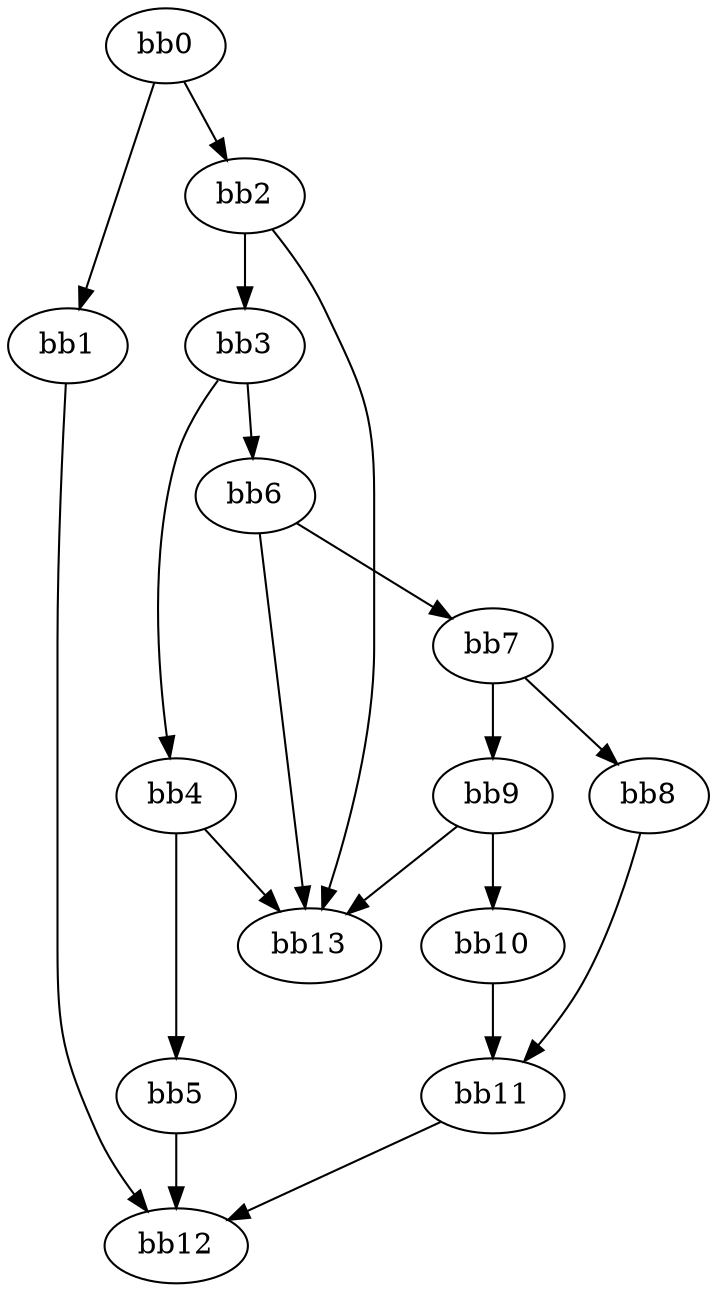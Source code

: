 digraph {
    0 [ label = "bb0\l" ]
    1 [ label = "bb1\l" ]
    2 [ label = "bb2\l" ]
    3 [ label = "bb3\l" ]
    4 [ label = "bb4\l" ]
    5 [ label = "bb5\l" ]
    6 [ label = "bb6\l" ]
    7 [ label = "bb7\l" ]
    8 [ label = "bb8\l" ]
    9 [ label = "bb9\l" ]
    10 [ label = "bb10\l" ]
    11 [ label = "bb11\l" ]
    12 [ label = "bb12\l" ]
    13 [ label = "bb13\l" ]
    0 -> 1 [ ]
    0 -> 2 [ ]
    1 -> 12 [ ]
    2 -> 3 [ ]
    2 -> 13 [ ]
    3 -> 4 [ ]
    3 -> 6 [ ]
    4 -> 5 [ ]
    4 -> 13 [ ]
    5 -> 12 [ ]
    6 -> 7 [ ]
    6 -> 13 [ ]
    7 -> 8 [ ]
    7 -> 9 [ ]
    8 -> 11 [ ]
    9 -> 10 [ ]
    9 -> 13 [ ]
    10 -> 11 [ ]
    11 -> 12 [ ]
}

